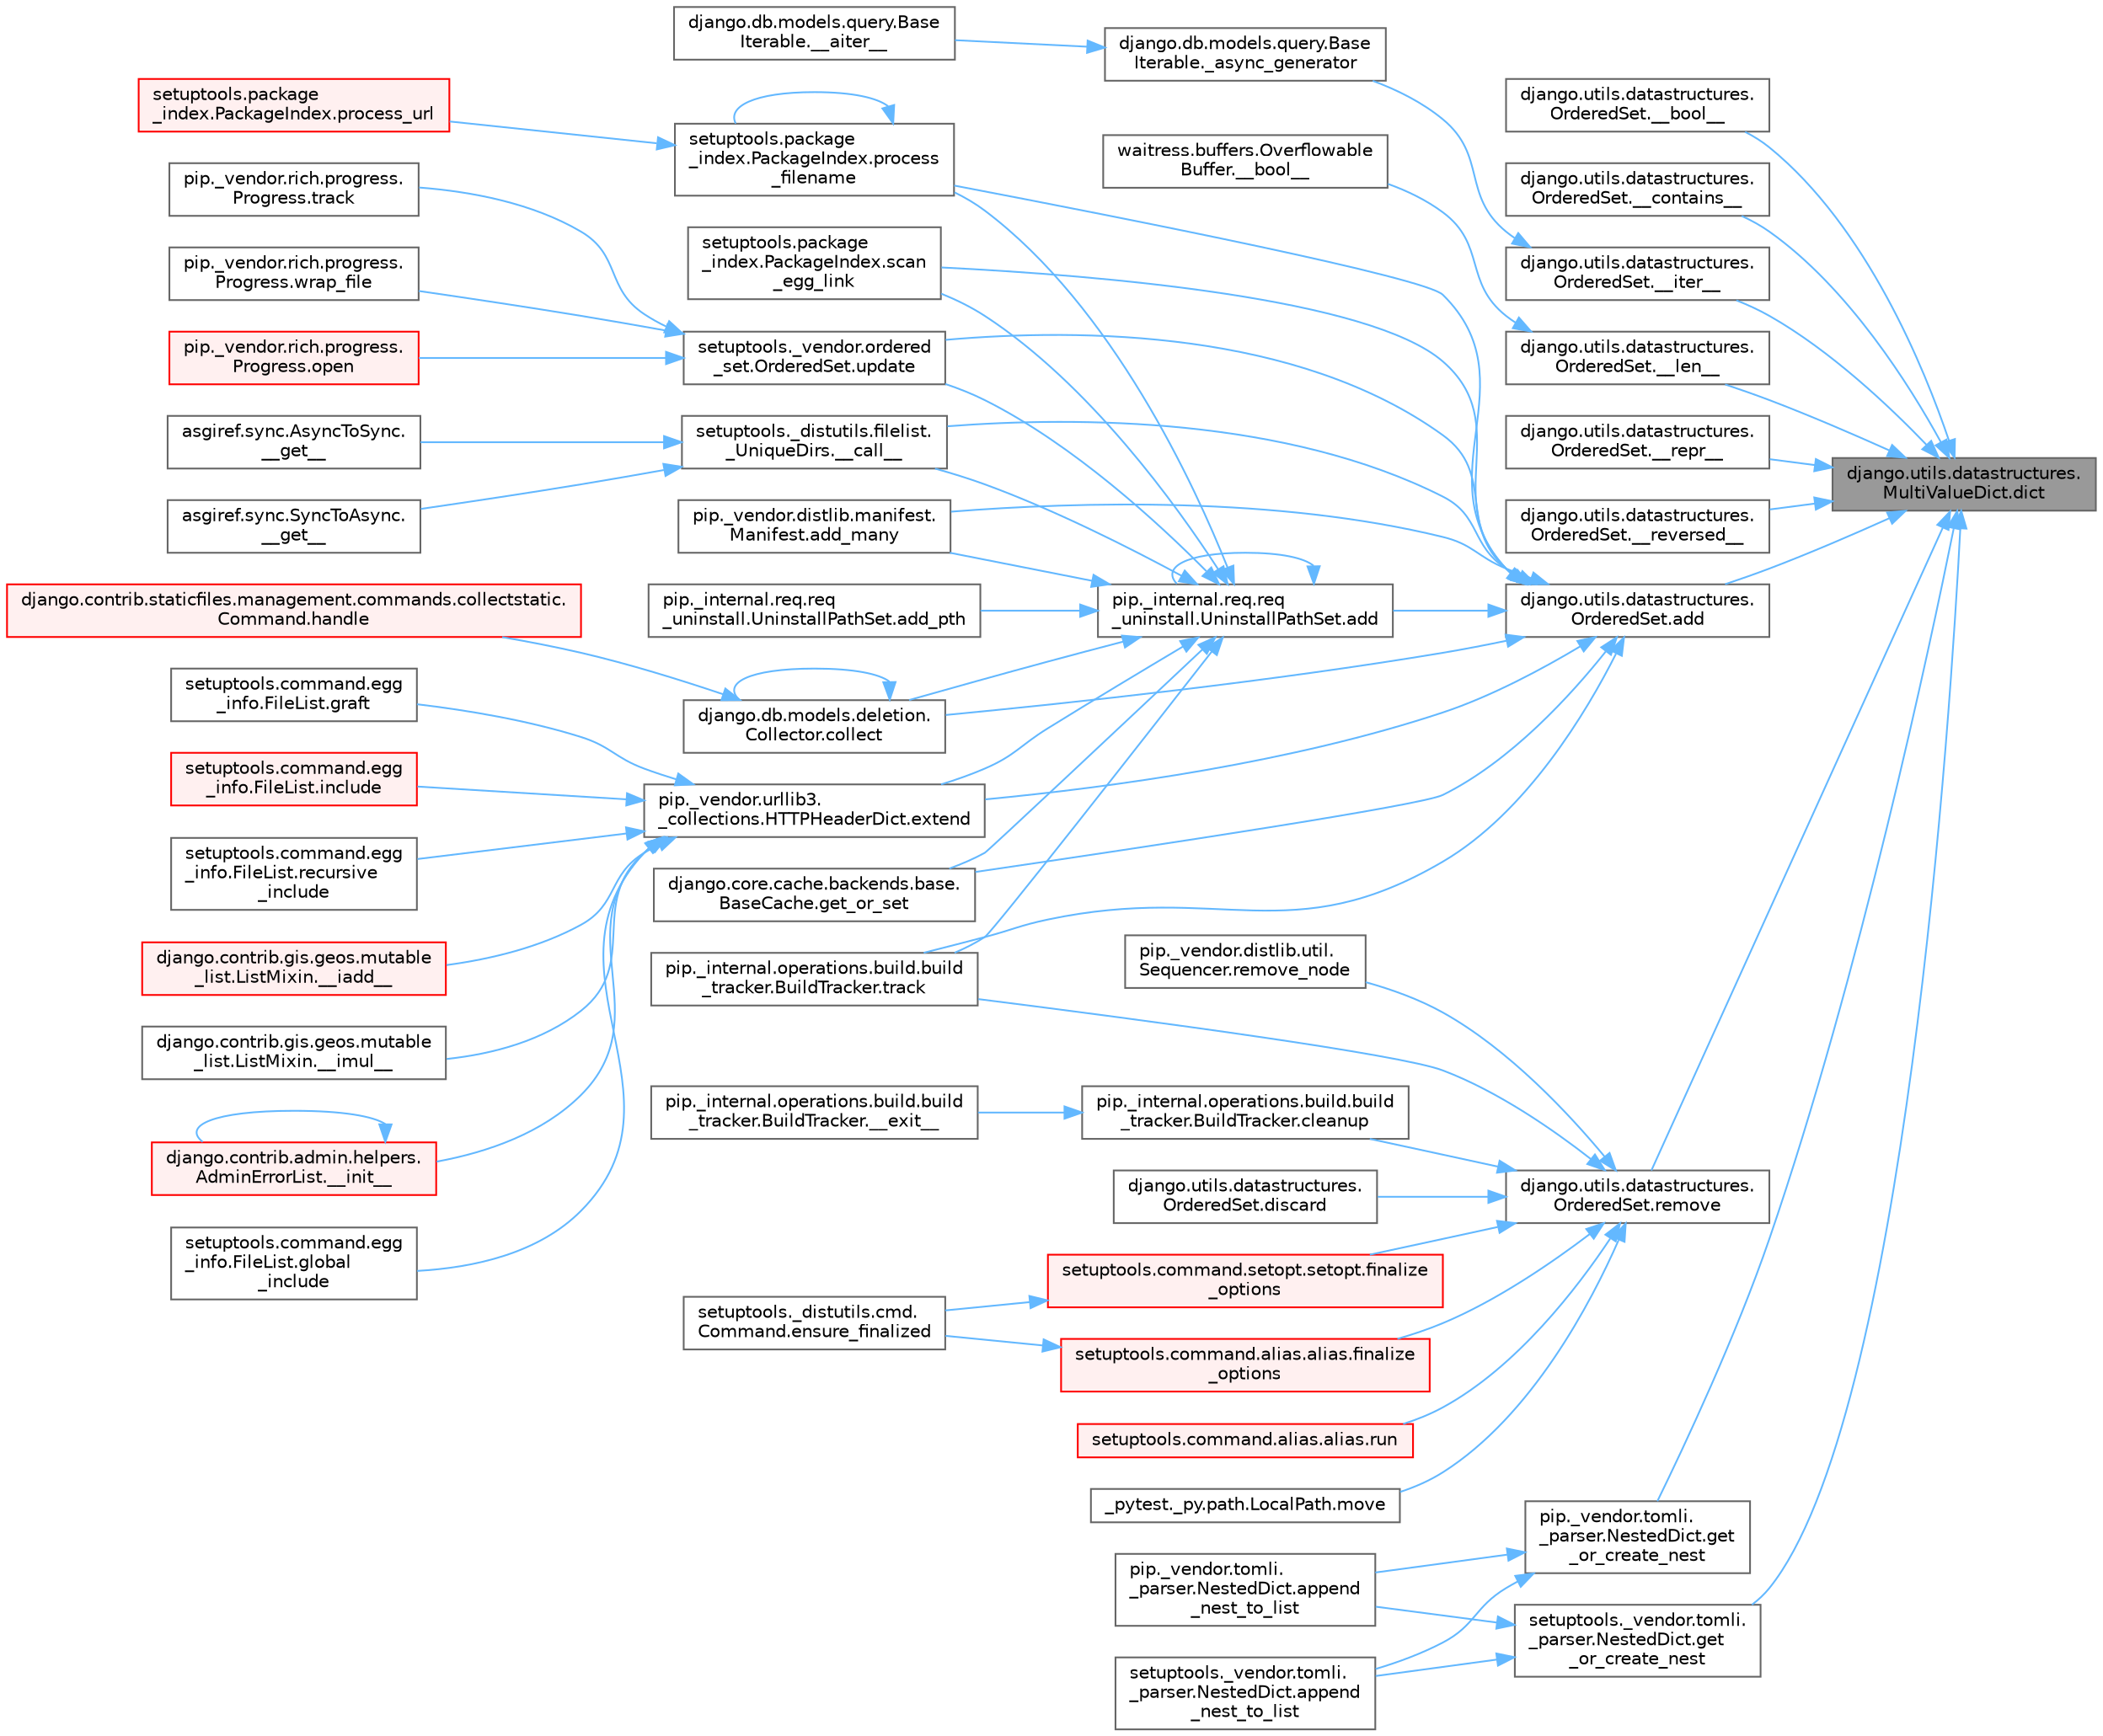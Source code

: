 digraph "django.utils.datastructures.MultiValueDict.dict"
{
 // LATEX_PDF_SIZE
  bgcolor="transparent";
  edge [fontname=Helvetica,fontsize=10,labelfontname=Helvetica,labelfontsize=10];
  node [fontname=Helvetica,fontsize=10,shape=box,height=0.2,width=0.4];
  rankdir="RL";
  Node1 [id="Node000001",label="django.utils.datastructures.\lMultiValueDict.dict",height=0.2,width=0.4,color="gray40", fillcolor="grey60", style="filled", fontcolor="black",tooltip=" "];
  Node1 -> Node2 [id="edge1_Node000001_Node000002",dir="back",color="steelblue1",style="solid",tooltip=" "];
  Node2 [id="Node000002",label="django.utils.datastructures.\lOrderedSet.__bool__",height=0.2,width=0.4,color="grey40", fillcolor="white", style="filled",URL="$classdjango_1_1utils_1_1datastructures_1_1_ordered_set.html#a9926c01847aa828f6ffce2364a22fa87",tooltip=" "];
  Node1 -> Node3 [id="edge2_Node000001_Node000003",dir="back",color="steelblue1",style="solid",tooltip=" "];
  Node3 [id="Node000003",label="django.utils.datastructures.\lOrderedSet.__contains__",height=0.2,width=0.4,color="grey40", fillcolor="white", style="filled",URL="$classdjango_1_1utils_1_1datastructures_1_1_ordered_set.html#aa2fcea2fd2f012fac753e2208cf7b1cc",tooltip=" "];
  Node1 -> Node4 [id="edge3_Node000001_Node000004",dir="back",color="steelblue1",style="solid",tooltip=" "];
  Node4 [id="Node000004",label="django.utils.datastructures.\lOrderedSet.__iter__",height=0.2,width=0.4,color="grey40", fillcolor="white", style="filled",URL="$classdjango_1_1utils_1_1datastructures_1_1_ordered_set.html#a72464ff60cb8a7b2e9af7d1c65ff421d",tooltip=" "];
  Node4 -> Node5 [id="edge4_Node000004_Node000005",dir="back",color="steelblue1",style="solid",tooltip=" "];
  Node5 [id="Node000005",label="django.db.models.query.Base\lIterable._async_generator",height=0.2,width=0.4,color="grey40", fillcolor="white", style="filled",URL="$classdjango_1_1db_1_1models_1_1query_1_1_base_iterable.html#a3ecc2267976bc6628d1fe84d78355144",tooltip=" "];
  Node5 -> Node6 [id="edge5_Node000005_Node000006",dir="back",color="steelblue1",style="solid",tooltip=" "];
  Node6 [id="Node000006",label="django.db.models.query.Base\lIterable.__aiter__",height=0.2,width=0.4,color="grey40", fillcolor="white", style="filled",URL="$classdjango_1_1db_1_1models_1_1query_1_1_base_iterable.html#a43cb23849277ca87b702f8431492e8d9",tooltip=" "];
  Node1 -> Node7 [id="edge6_Node000001_Node000007",dir="back",color="steelblue1",style="solid",tooltip=" "];
  Node7 [id="Node000007",label="django.utils.datastructures.\lOrderedSet.__len__",height=0.2,width=0.4,color="grey40", fillcolor="white", style="filled",URL="$classdjango_1_1utils_1_1datastructures_1_1_ordered_set.html#ade923737f1d4cd635fc512479d3d50b5",tooltip=" "];
  Node7 -> Node8 [id="edge7_Node000007_Node000008",dir="back",color="steelblue1",style="solid",tooltip=" "];
  Node8 [id="Node000008",label="waitress.buffers.Overflowable\lBuffer.__bool__",height=0.2,width=0.4,color="grey40", fillcolor="white", style="filled",URL="$classwaitress_1_1buffers_1_1_overflowable_buffer.html#afb6d9eccdeea0e50b91f9281878e017a",tooltip=" "];
  Node1 -> Node9 [id="edge8_Node000001_Node000009",dir="back",color="steelblue1",style="solid",tooltip=" "];
  Node9 [id="Node000009",label="django.utils.datastructures.\lOrderedSet.__repr__",height=0.2,width=0.4,color="grey40", fillcolor="white", style="filled",URL="$classdjango_1_1utils_1_1datastructures_1_1_ordered_set.html#a481c5235e920b729951f0851daae26c8",tooltip=" "];
  Node1 -> Node10 [id="edge9_Node000001_Node000010",dir="back",color="steelblue1",style="solid",tooltip=" "];
  Node10 [id="Node000010",label="django.utils.datastructures.\lOrderedSet.__reversed__",height=0.2,width=0.4,color="grey40", fillcolor="white", style="filled",URL="$classdjango_1_1utils_1_1datastructures_1_1_ordered_set.html#ad3d5031cb2c2fd34fcf62439b03cc214",tooltip=" "];
  Node1 -> Node11 [id="edge10_Node000001_Node000011",dir="back",color="steelblue1",style="solid",tooltip=" "];
  Node11 [id="Node000011",label="django.utils.datastructures.\lOrderedSet.add",height=0.2,width=0.4,color="grey40", fillcolor="white", style="filled",URL="$classdjango_1_1utils_1_1datastructures_1_1_ordered_set.html#a33eaf365502a80c096ab49dcf92422dc",tooltip=" "];
  Node11 -> Node12 [id="edge11_Node000011_Node000012",dir="back",color="steelblue1",style="solid",tooltip=" "];
  Node12 [id="Node000012",label="setuptools._distutils.filelist.\l_UniqueDirs.__call__",height=0.2,width=0.4,color="grey40", fillcolor="white", style="filled",URL="$classsetuptools_1_1__distutils_1_1filelist_1_1___unique_dirs.html#ae93f93be227a359a5acb33f43588be38",tooltip=" "];
  Node12 -> Node13 [id="edge12_Node000012_Node000013",dir="back",color="steelblue1",style="solid",tooltip=" "];
  Node13 [id="Node000013",label="asgiref.sync.AsyncToSync.\l__get__",height=0.2,width=0.4,color="grey40", fillcolor="white", style="filled",URL="$classasgiref_1_1sync_1_1_async_to_sync.html#a23e9ef7a73da98dad9e3f4e65846969b",tooltip=" "];
  Node12 -> Node14 [id="edge13_Node000012_Node000014",dir="back",color="steelblue1",style="solid",tooltip=" "];
  Node14 [id="Node000014",label="asgiref.sync.SyncToAsync.\l__get__",height=0.2,width=0.4,color="grey40", fillcolor="white", style="filled",URL="$classasgiref_1_1sync_1_1_sync_to_async.html#aebdfbe3f01079a529fd2f39810597381",tooltip=" "];
  Node11 -> Node15 [id="edge14_Node000011_Node000015",dir="back",color="steelblue1",style="solid",tooltip=" "];
  Node15 [id="Node000015",label="pip._internal.req.req\l_uninstall.UninstallPathSet.add",height=0.2,width=0.4,color="grey40", fillcolor="white", style="filled",URL="$classpip_1_1__internal_1_1req_1_1req__uninstall_1_1_uninstall_path_set.html#ad34a919f45b9c89e6b0d59ec0d24ba4c",tooltip=" "];
  Node15 -> Node12 [id="edge15_Node000015_Node000012",dir="back",color="steelblue1",style="solid",tooltip=" "];
  Node15 -> Node15 [id="edge16_Node000015_Node000015",dir="back",color="steelblue1",style="solid",tooltip=" "];
  Node15 -> Node16 [id="edge17_Node000015_Node000016",dir="back",color="steelblue1",style="solid",tooltip=" "];
  Node16 [id="Node000016",label="pip._vendor.distlib.manifest.\lManifest.add_many",height=0.2,width=0.4,color="grey40", fillcolor="white", style="filled",URL="$classpip_1_1__vendor_1_1distlib_1_1manifest_1_1_manifest.html#aedd3a1430fdbbc656b0c203b798ad944",tooltip=" "];
  Node15 -> Node17 [id="edge18_Node000015_Node000017",dir="back",color="steelblue1",style="solid",tooltip=" "];
  Node17 [id="Node000017",label="pip._internal.req.req\l_uninstall.UninstallPathSet.add_pth",height=0.2,width=0.4,color="grey40", fillcolor="white", style="filled",URL="$classpip_1_1__internal_1_1req_1_1req__uninstall_1_1_uninstall_path_set.html#acb8c02978237383b83ebcb96f5892418",tooltip=" "];
  Node15 -> Node18 [id="edge19_Node000015_Node000018",dir="back",color="steelblue1",style="solid",tooltip=" "];
  Node18 [id="Node000018",label="django.db.models.deletion.\lCollector.collect",height=0.2,width=0.4,color="grey40", fillcolor="white", style="filled",URL="$classdjango_1_1db_1_1models_1_1deletion_1_1_collector.html#ae6d2a061dcb129755a51ced6ab45edad",tooltip=" "];
  Node18 -> Node18 [id="edge20_Node000018_Node000018",dir="back",color="steelblue1",style="solid",tooltip=" "];
  Node18 -> Node19 [id="edge21_Node000018_Node000019",dir="back",color="steelblue1",style="solid",tooltip=" "];
  Node19 [id="Node000019",label="django.contrib.staticfiles.management.commands.collectstatic.\lCommand.handle",height=0.2,width=0.4,color="red", fillcolor="#FFF0F0", style="filled",URL="$classdjango_1_1contrib_1_1staticfiles_1_1management_1_1commands_1_1collectstatic_1_1_command.html#a77042fe151f5e5c26990bdd187c9f21e",tooltip=" "];
  Node15 -> Node276 [id="edge22_Node000015_Node000276",dir="back",color="steelblue1",style="solid",tooltip=" "];
  Node276 [id="Node000276",label="pip._vendor.urllib3.\l_collections.HTTPHeaderDict.extend",height=0.2,width=0.4,color="grey40", fillcolor="white", style="filled",URL="$classpip_1_1__vendor_1_1urllib3_1_1__collections_1_1_h_t_t_p_header_dict.html#a2e1d7729c6ade1c90e37914063295d1f",tooltip=" "];
  Node276 -> Node277 [id="edge23_Node000276_Node000277",dir="back",color="steelblue1",style="solid",tooltip=" "];
  Node277 [id="Node000277",label="django.contrib.gis.geos.mutable\l_list.ListMixin.__iadd__",height=0.2,width=0.4,color="red", fillcolor="#FFF0F0", style="filled",URL="$classdjango_1_1contrib_1_1gis_1_1geos_1_1mutable__list_1_1_list_mixin.html#a892ce7a768206faf1d6150c2d2faf64f",tooltip=" "];
  Node276 -> Node279 [id="edge24_Node000276_Node000279",dir="back",color="steelblue1",style="solid",tooltip=" "];
  Node279 [id="Node000279",label="django.contrib.gis.geos.mutable\l_list.ListMixin.__imul__",height=0.2,width=0.4,color="grey40", fillcolor="white", style="filled",URL="$classdjango_1_1contrib_1_1gis_1_1geos_1_1mutable__list_1_1_list_mixin.html#aa1f26122b3cd1330a9489e8efd2b7ecf",tooltip=" "];
  Node276 -> Node280 [id="edge25_Node000276_Node000280",dir="back",color="steelblue1",style="solid",tooltip=" "];
  Node280 [id="Node000280",label="django.contrib.admin.helpers.\lAdminErrorList.__init__",height=0.2,width=0.4,color="red", fillcolor="#FFF0F0", style="filled",URL="$classdjango_1_1contrib_1_1admin_1_1helpers_1_1_admin_error_list.html#a5878563f6cf5f204f1ad08384fe02b52",tooltip=" "];
  Node280 -> Node280 [id="edge26_Node000280_Node000280",dir="back",color="steelblue1",style="solid",tooltip=" "];
  Node276 -> Node281 [id="edge27_Node000276_Node000281",dir="back",color="steelblue1",style="solid",tooltip=" "];
  Node281 [id="Node000281",label="setuptools.command.egg\l_info.FileList.global\l_include",height=0.2,width=0.4,color="grey40", fillcolor="white", style="filled",URL="$classsetuptools_1_1command_1_1egg__info_1_1_file_list.html#aadac1c6cd8f0f3ca32ae942964571e54",tooltip=" "];
  Node276 -> Node282 [id="edge28_Node000276_Node000282",dir="back",color="steelblue1",style="solid",tooltip=" "];
  Node282 [id="Node000282",label="setuptools.command.egg\l_info.FileList.graft",height=0.2,width=0.4,color="grey40", fillcolor="white", style="filled",URL="$classsetuptools_1_1command_1_1egg__info_1_1_file_list.html#a9c1fb7dd83a4e7a24412a3a265fbc102",tooltip=" "];
  Node276 -> Node283 [id="edge29_Node000276_Node000283",dir="back",color="steelblue1",style="solid",tooltip=" "];
  Node283 [id="Node000283",label="setuptools.command.egg\l_info.FileList.include",height=0.2,width=0.4,color="red", fillcolor="#FFF0F0", style="filled",URL="$classsetuptools_1_1command_1_1egg__info_1_1_file_list.html#a607fa79fcff4595945fdfb1f266eb132",tooltip=" "];
  Node276 -> Node771 [id="edge30_Node000276_Node000771",dir="back",color="steelblue1",style="solid",tooltip=" "];
  Node771 [id="Node000771",label="setuptools.command.egg\l_info.FileList.recursive\l_include",height=0.2,width=0.4,color="grey40", fillcolor="white", style="filled",URL="$classsetuptools_1_1command_1_1egg__info_1_1_file_list.html#af4da1ce86e34e016e9eabd4713cc186a",tooltip=" "];
  Node15 -> Node755 [id="edge31_Node000015_Node000755",dir="back",color="steelblue1",style="solid",tooltip=" "];
  Node755 [id="Node000755",label="django.core.cache.backends.base.\lBaseCache.get_or_set",height=0.2,width=0.4,color="grey40", fillcolor="white", style="filled",URL="$classdjango_1_1core_1_1cache_1_1backends_1_1base_1_1_base_cache.html#ac478d532b4c2b74987f49ff8291e5343",tooltip=" "];
  Node15 -> Node756 [id="edge32_Node000015_Node000756",dir="back",color="steelblue1",style="solid",tooltip=" "];
  Node756 [id="Node000756",label="setuptools.package\l_index.PackageIndex.process\l_filename",height=0.2,width=0.4,color="grey40", fillcolor="white", style="filled",URL="$classsetuptools_1_1package__index_1_1_package_index.html#ab04da07ff3d457892f53ca1e671514cc",tooltip=" "];
  Node756 -> Node756 [id="edge33_Node000756_Node000756",dir="back",color="steelblue1",style="solid",tooltip=" "];
  Node756 -> Node757 [id="edge34_Node000756_Node000757",dir="back",color="steelblue1",style="solid",tooltip=" "];
  Node757 [id="Node000757",label="setuptools.package\l_index.PackageIndex.process_url",height=0.2,width=0.4,color="red", fillcolor="#FFF0F0", style="filled",URL="$classsetuptools_1_1package__index_1_1_package_index.html#a08ce2126b6551d9c0de60dba9179df3f",tooltip=" "];
  Node15 -> Node765 [id="edge35_Node000015_Node000765",dir="back",color="steelblue1",style="solid",tooltip=" "];
  Node765 [id="Node000765",label="setuptools.package\l_index.PackageIndex.scan\l_egg_link",height=0.2,width=0.4,color="grey40", fillcolor="white", style="filled",URL="$classsetuptools_1_1package__index_1_1_package_index.html#a96dd6026fe8fc64412e12229e6188bc6",tooltip=" "];
  Node15 -> Node766 [id="edge36_Node000015_Node000766",dir="back",color="steelblue1",style="solid",tooltip=" "];
  Node766 [id="Node000766",label="pip._internal.operations.build.build\l_tracker.BuildTracker.track",height=0.2,width=0.4,color="grey40", fillcolor="white", style="filled",URL="$classpip_1_1__internal_1_1operations_1_1build_1_1build__tracker_1_1_build_tracker.html#a394d42a69664a5949488bfdfa79a8a1d",tooltip=" "];
  Node15 -> Node767 [id="edge37_Node000015_Node000767",dir="back",color="steelblue1",style="solid",tooltip=" "];
  Node767 [id="Node000767",label="setuptools._vendor.ordered\l_set.OrderedSet.update",height=0.2,width=0.4,color="grey40", fillcolor="white", style="filled",URL="$classsetuptools_1_1__vendor_1_1ordered__set_1_1_ordered_set.html#ad65452f0c741c86dce23bcba0a55c04e",tooltip=" "];
  Node767 -> Node68 [id="edge38_Node000767_Node000068",dir="back",color="steelblue1",style="solid",tooltip=" "];
  Node68 [id="Node000068",label="pip._vendor.rich.progress.\lProgress.open",height=0.2,width=0.4,color="red", fillcolor="#FFF0F0", style="filled",URL="$classpip_1_1__vendor_1_1rich_1_1progress_1_1_progress.html#a204bface9fc63d04e72844b751bcd8e3",tooltip=" "];
  Node767 -> Node580 [id="edge39_Node000767_Node000580",dir="back",color="steelblue1",style="solid",tooltip=" "];
  Node580 [id="Node000580",label="pip._vendor.rich.progress.\lProgress.track",height=0.2,width=0.4,color="grey40", fillcolor="white", style="filled",URL="$classpip_1_1__vendor_1_1rich_1_1progress_1_1_progress.html#aee9ea5592b98f74ebb5acb76bc499601",tooltip=" "];
  Node767 -> Node581 [id="edge40_Node000767_Node000581",dir="back",color="steelblue1",style="solid",tooltip=" "];
  Node581 [id="Node000581",label="pip._vendor.rich.progress.\lProgress.wrap_file",height=0.2,width=0.4,color="grey40", fillcolor="white", style="filled",URL="$classpip_1_1__vendor_1_1rich_1_1progress_1_1_progress.html#a53efbf901b66a0000b6d3fd0c53250be",tooltip=" "];
  Node11 -> Node16 [id="edge41_Node000011_Node000016",dir="back",color="steelblue1",style="solid",tooltip=" "];
  Node11 -> Node18 [id="edge42_Node000011_Node000018",dir="back",color="steelblue1",style="solid",tooltip=" "];
  Node11 -> Node276 [id="edge43_Node000011_Node000276",dir="back",color="steelblue1",style="solid",tooltip=" "];
  Node11 -> Node755 [id="edge44_Node000011_Node000755",dir="back",color="steelblue1",style="solid",tooltip=" "];
  Node11 -> Node756 [id="edge45_Node000011_Node000756",dir="back",color="steelblue1",style="solid",tooltip=" "];
  Node11 -> Node765 [id="edge46_Node000011_Node000765",dir="back",color="steelblue1",style="solid",tooltip=" "];
  Node11 -> Node766 [id="edge47_Node000011_Node000766",dir="back",color="steelblue1",style="solid",tooltip=" "];
  Node11 -> Node767 [id="edge48_Node000011_Node000767",dir="back",color="steelblue1",style="solid",tooltip=" "];
  Node1 -> Node3186 [id="edge49_Node000001_Node003186",dir="back",color="steelblue1",style="solid",tooltip=" "];
  Node3186 [id="Node003186",label="pip._vendor.tomli.\l_parser.NestedDict.get\l_or_create_nest",height=0.2,width=0.4,color="grey40", fillcolor="white", style="filled",URL="$classpip_1_1__vendor_1_1tomli_1_1__parser_1_1_nested_dict.html#a8fdca4233dba7f98db14dc055ddb0398",tooltip=" "];
  Node3186 -> Node3187 [id="edge50_Node003186_Node003187",dir="back",color="steelblue1",style="solid",tooltip=" "];
  Node3187 [id="Node003187",label="pip._vendor.tomli.\l_parser.NestedDict.append\l_nest_to_list",height=0.2,width=0.4,color="grey40", fillcolor="white", style="filled",URL="$classpip_1_1__vendor_1_1tomli_1_1__parser_1_1_nested_dict.html#ab3aa6d90b81b24ab0ca4f5aef25fa355",tooltip=" "];
  Node3186 -> Node3188 [id="edge51_Node003186_Node003188",dir="back",color="steelblue1",style="solid",tooltip=" "];
  Node3188 [id="Node003188",label="setuptools._vendor.tomli.\l_parser.NestedDict.append\l_nest_to_list",height=0.2,width=0.4,color="grey40", fillcolor="white", style="filled",URL="$classsetuptools_1_1__vendor_1_1tomli_1_1__parser_1_1_nested_dict.html#a05bbbd4446ecf3b87959301fe1196c29",tooltip=" "];
  Node1 -> Node3189 [id="edge52_Node000001_Node003189",dir="back",color="steelblue1",style="solid",tooltip=" "];
  Node3189 [id="Node003189",label="setuptools._vendor.tomli.\l_parser.NestedDict.get\l_or_create_nest",height=0.2,width=0.4,color="grey40", fillcolor="white", style="filled",URL="$classsetuptools_1_1__vendor_1_1tomli_1_1__parser_1_1_nested_dict.html#a1c951fe0745e5e8f584d323cc09a1b67",tooltip=" "];
  Node3189 -> Node3187 [id="edge53_Node003189_Node003187",dir="back",color="steelblue1",style="solid",tooltip=" "];
  Node3189 -> Node3188 [id="edge54_Node003189_Node003188",dir="back",color="steelblue1",style="solid",tooltip=" "];
  Node1 -> Node3190 [id="edge55_Node000001_Node003190",dir="back",color="steelblue1",style="solid",tooltip=" "];
  Node3190 [id="Node003190",label="django.utils.datastructures.\lOrderedSet.remove",height=0.2,width=0.4,color="grey40", fillcolor="white", style="filled",URL="$classdjango_1_1utils_1_1datastructures_1_1_ordered_set.html#a703b26ca13e1d0412a6981f9327dfad6",tooltip=" "];
  Node3190 -> Node1165 [id="edge56_Node003190_Node001165",dir="back",color="steelblue1",style="solid",tooltip=" "];
  Node1165 [id="Node001165",label="pip._internal.operations.build.build\l_tracker.BuildTracker.cleanup",height=0.2,width=0.4,color="grey40", fillcolor="white", style="filled",URL="$classpip_1_1__internal_1_1operations_1_1build_1_1build__tracker_1_1_build_tracker.html#ac01ddd6917516ad5c3b069f0bf9904d4",tooltip=" "];
  Node1165 -> Node1166 [id="edge57_Node001165_Node001166",dir="back",color="steelblue1",style="solid",tooltip=" "];
  Node1166 [id="Node001166",label="pip._internal.operations.build.build\l_tracker.BuildTracker.__exit__",height=0.2,width=0.4,color="grey40", fillcolor="white", style="filled",URL="$classpip_1_1__internal_1_1operations_1_1build_1_1build__tracker_1_1_build_tracker.html#ae0b93170bd8afa052a9f0156e7a2a7d9",tooltip=" "];
  Node3190 -> Node1167 [id="edge58_Node003190_Node001167",dir="back",color="steelblue1",style="solid",tooltip=" "];
  Node1167 [id="Node001167",label="django.utils.datastructures.\lOrderedSet.discard",height=0.2,width=0.4,color="grey40", fillcolor="white", style="filled",URL="$classdjango_1_1utils_1_1datastructures_1_1_ordered_set.html#a0fde54f42220e0fe7d37d803749bdee1",tooltip=" "];
  Node3190 -> Node1168 [id="edge59_Node003190_Node001168",dir="back",color="steelblue1",style="solid",tooltip=" "];
  Node1168 [id="Node001168",label="setuptools.command.alias.alias.finalize\l_options",height=0.2,width=0.4,color="red", fillcolor="#FFF0F0", style="filled",URL="$classsetuptools_1_1command_1_1alias_1_1alias.html#ab21471fdc6ebd50f1fcc399a810c5627",tooltip=" "];
  Node1168 -> Node92 [id="edge60_Node001168_Node000092",dir="back",color="steelblue1",style="solid",tooltip=" "];
  Node92 [id="Node000092",label="setuptools._distutils.cmd.\lCommand.ensure_finalized",height=0.2,width=0.4,color="grey40", fillcolor="white", style="filled",URL="$classsetuptools_1_1__distutils_1_1cmd_1_1_command.html#a3d586ca13afbfed87a11872fd15515ab",tooltip=" "];
  Node3190 -> Node1169 [id="edge61_Node003190_Node001169",dir="back",color="steelblue1",style="solid",tooltip=" "];
  Node1169 [id="Node001169",label="setuptools.command.setopt.setopt.finalize\l_options",height=0.2,width=0.4,color="red", fillcolor="#FFF0F0", style="filled",URL="$classsetuptools_1_1command_1_1setopt_1_1setopt.html#a58f0fcd27a26f1c32d24ee064878fc5c",tooltip=" "];
  Node1169 -> Node92 [id="edge62_Node001169_Node000092",dir="back",color="steelblue1",style="solid",tooltip=" "];
  Node3190 -> Node462 [id="edge63_Node003190_Node000462",dir="back",color="steelblue1",style="solid",tooltip=" "];
  Node462 [id="Node000462",label="_pytest._py.path.LocalPath.move",height=0.2,width=0.4,color="grey40", fillcolor="white", style="filled",URL="$class__pytest_1_1__py_1_1path_1_1_local_path.html#aa422ed3e93248c07445d217b72c0bf28",tooltip=" "];
  Node3190 -> Node1170 [id="edge64_Node003190_Node001170",dir="back",color="steelblue1",style="solid",tooltip=" "];
  Node1170 [id="Node001170",label="pip._vendor.distlib.util.\lSequencer.remove_node",height=0.2,width=0.4,color="grey40", fillcolor="white", style="filled",URL="$classpip_1_1__vendor_1_1distlib_1_1util_1_1_sequencer.html#af5c84f1523e62f23dbc432caff0f05c0",tooltip=" "];
  Node3190 -> Node1171 [id="edge65_Node003190_Node001171",dir="back",color="steelblue1",style="solid",tooltip=" "];
  Node1171 [id="Node001171",label="setuptools.command.alias.alias.run",height=0.2,width=0.4,color="red", fillcolor="#FFF0F0", style="filled",URL="$classsetuptools_1_1command_1_1alias_1_1alias.html#a56a3d3b9600bac147792896c76810de4",tooltip=" "];
  Node3190 -> Node766 [id="edge66_Node003190_Node000766",dir="back",color="steelblue1",style="solid",tooltip=" "];
}
